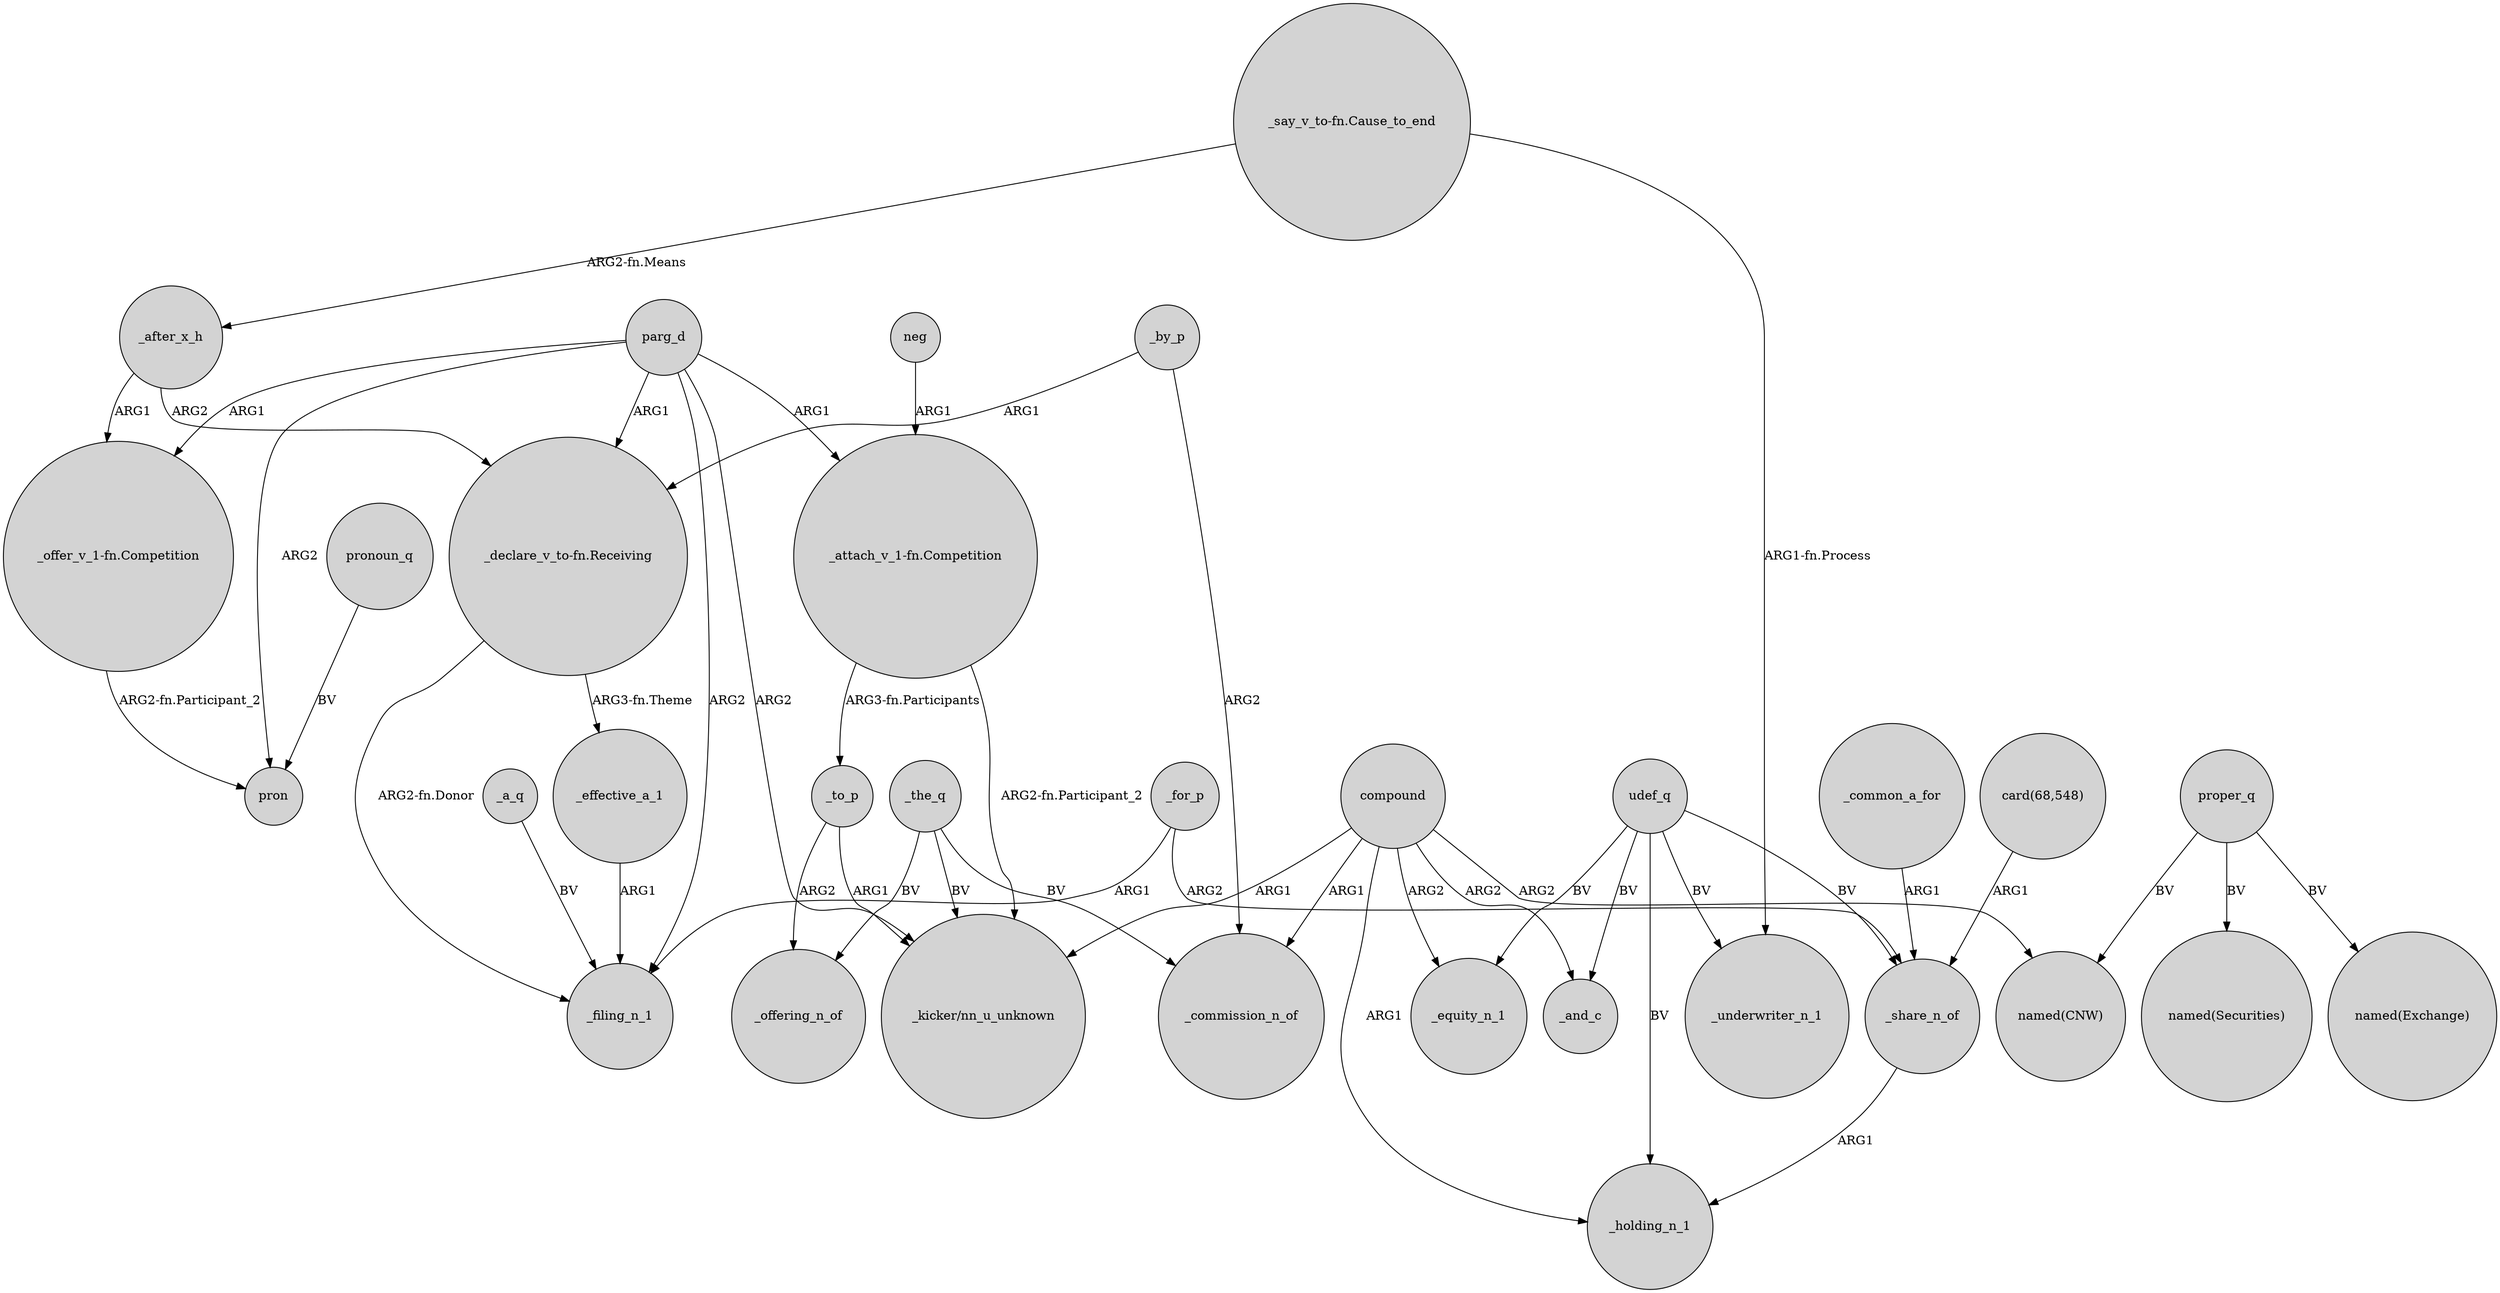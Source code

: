 digraph {
	node [shape=circle style=filled]
	parg_d -> "_kicker/nn_u_unknown" [label=ARG2]
	_for_p -> _share_n_of [label=ARG2]
	proper_q -> "named(Securities)" [label=BV]
	_after_x_h -> "_offer_v_1-fn.Competition" [label=ARG1]
	udef_q -> _holding_n_1 [label=BV]
	parg_d -> pron [label=ARG2]
	udef_q -> _equity_n_1 [label=BV]
	"_attach_v_1-fn.Competition" -> _to_p [label="ARG3-fn.Participants"]
	compound -> _holding_n_1 [label=ARG1]
	parg_d -> "_declare_v_to-fn.Receiving" [label=ARG1]
	compound -> _commission_n_of [label=ARG1]
	_common_a_for -> _share_n_of [label=ARG1]
	compound -> _equity_n_1 [label=ARG2]
	udef_q -> _and_c [label=BV]
	proper_q -> "named(Exchange)" [label=BV]
	_a_q -> _filing_n_1 [label=BV]
	compound -> _and_c [label=ARG2]
	neg -> "_attach_v_1-fn.Competition" [label=ARG1]
	_by_p -> _commission_n_of [label=ARG2]
	_the_q -> "_kicker/nn_u_unknown" [label=BV]
	_by_p -> "_declare_v_to-fn.Receiving" [label=ARG1]
	parg_d -> _filing_n_1 [label=ARG2]
	pronoun_q -> pron [label=BV]
	parg_d -> "_offer_v_1-fn.Competition" [label=ARG1]
	udef_q -> _underwriter_n_1 [label=BV]
	"card(68,548)" -> _share_n_of [label=ARG1]
	"_declare_v_to-fn.Receiving" -> _filing_n_1 [label="ARG2-fn.Donor"]
	_for_p -> _filing_n_1 [label=ARG1]
	udef_q -> _share_n_of [label=BV]
	_the_q -> _offering_n_of [label=BV]
	_effective_a_1 -> _filing_n_1 [label=ARG1]
	_the_q -> _commission_n_of [label=BV]
	_to_p -> "_kicker/nn_u_unknown" [label=ARG1]
	_share_n_of -> _holding_n_1 [label=ARG1]
	proper_q -> "named(CNW)" [label=BV]
	_to_p -> _offering_n_of [label=ARG2]
	_after_x_h -> "_declare_v_to-fn.Receiving" [label=ARG2]
	"_attach_v_1-fn.Competition" -> "_kicker/nn_u_unknown" [label="ARG2-fn.Participant_2"]
	"_offer_v_1-fn.Competition" -> pron [label="ARG2-fn.Participant_2"]
	compound -> "named(CNW)" [label=ARG2]
	compound -> "_kicker/nn_u_unknown" [label=ARG1]
	"_declare_v_to-fn.Receiving" -> _effective_a_1 [label="ARG3-fn.Theme"]
	"_say_v_to-fn.Cause_to_end" -> _underwriter_n_1 [label="ARG1-fn.Process"]
	"_say_v_to-fn.Cause_to_end" -> _after_x_h [label="ARG2-fn.Means"]
	parg_d -> "_attach_v_1-fn.Competition" [label=ARG1]
}
